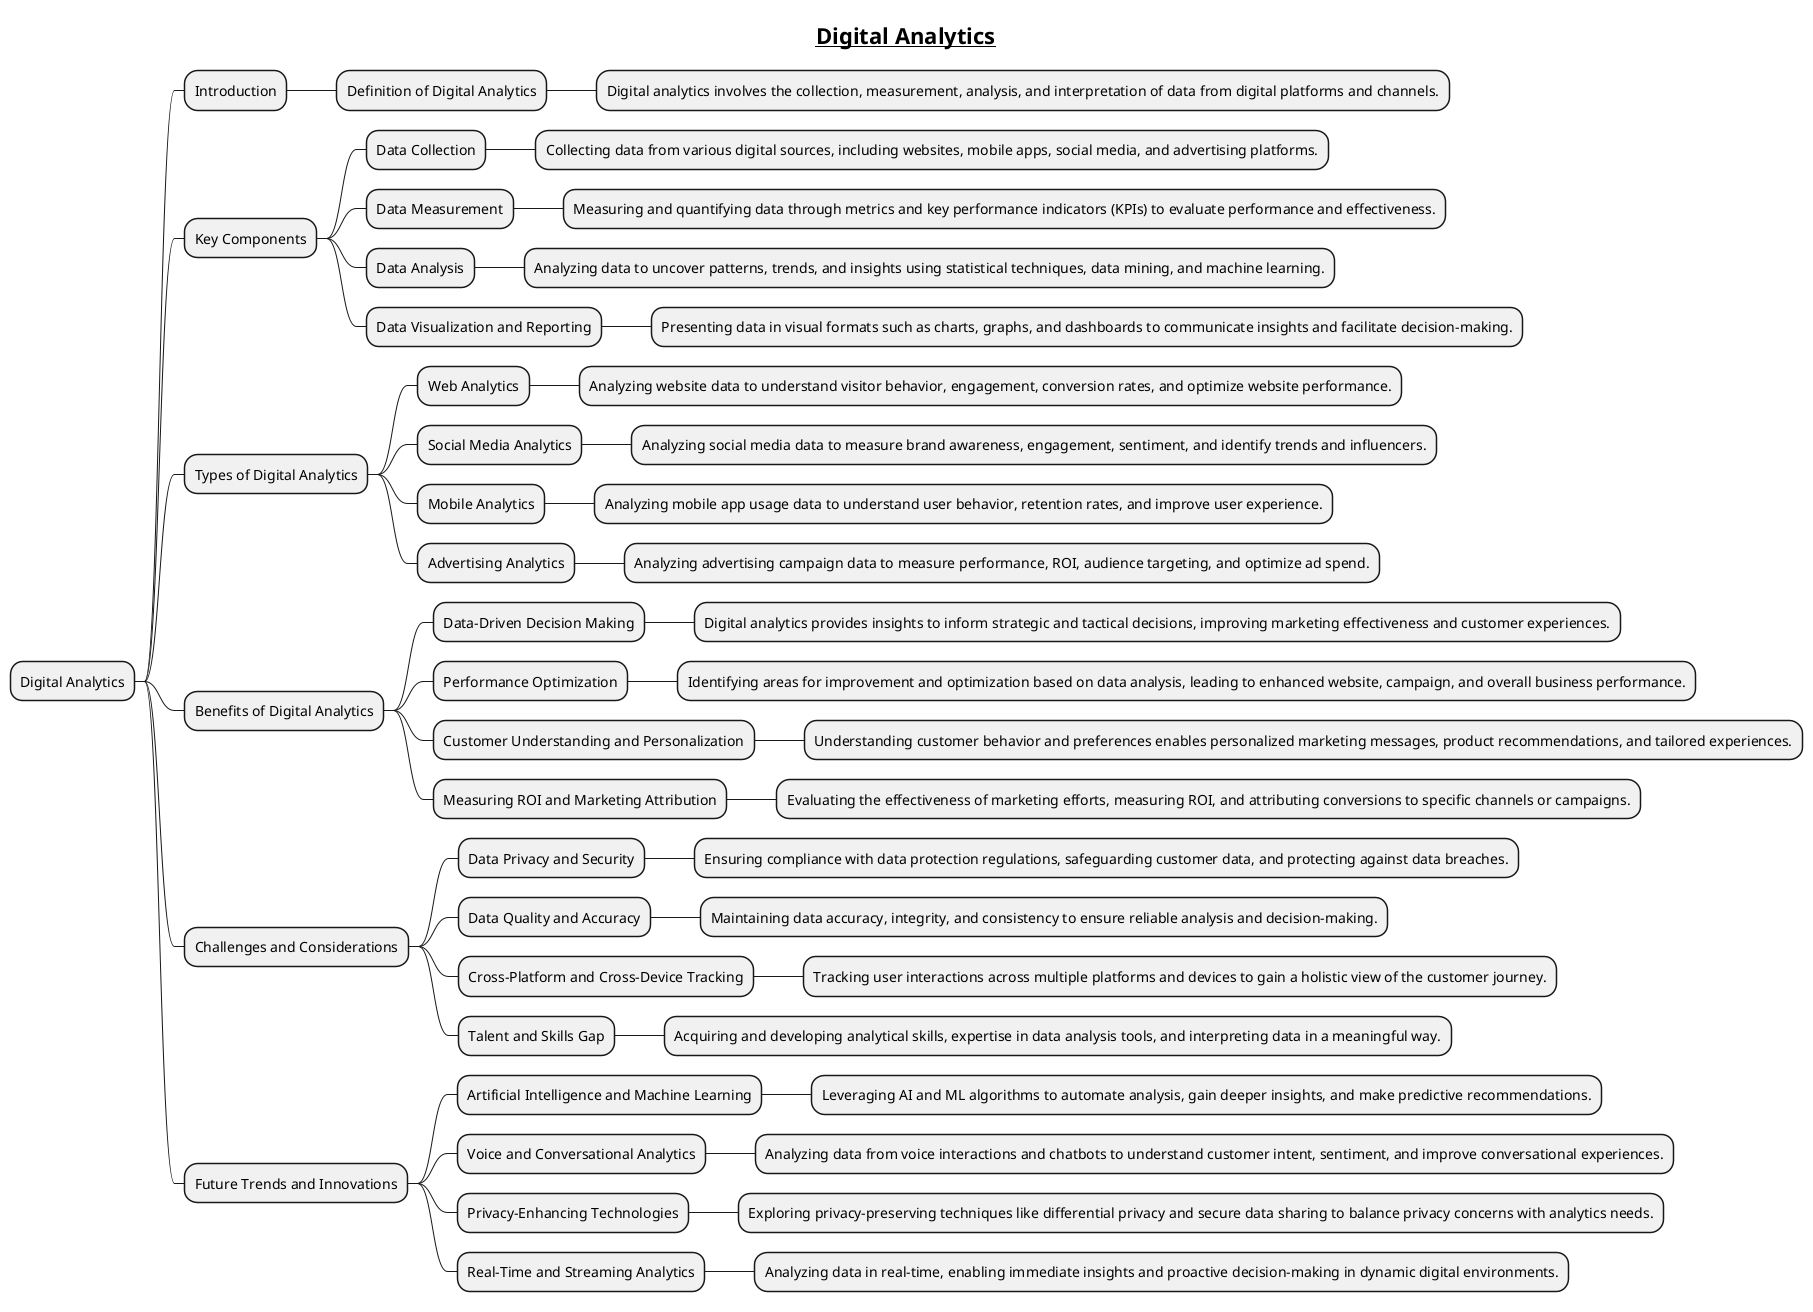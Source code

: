 @startmindmap
title =__Digital Analytics__

* Digital Analytics
** Introduction
*** Definition of Digital Analytics
**** Digital analytics involves the collection, measurement, analysis, and interpretation of data from digital platforms and channels.

** Key Components
*** Data Collection
**** Collecting data from various digital sources, including websites, mobile apps, social media, and advertising platforms.

*** Data Measurement
**** Measuring and quantifying data through metrics and key performance indicators (KPIs) to evaluate performance and effectiveness.

*** Data Analysis
**** Analyzing data to uncover patterns, trends, and insights using statistical techniques, data mining, and machine learning.

*** Data Visualization and Reporting
**** Presenting data in visual formats such as charts, graphs, and dashboards to communicate insights and facilitate decision-making.

** Types of Digital Analytics
*** Web Analytics
**** Analyzing website data to understand visitor behavior, engagement, conversion rates, and optimize website performance.

*** Social Media Analytics
**** Analyzing social media data to measure brand awareness, engagement, sentiment, and identify trends and influencers.

*** Mobile Analytics
**** Analyzing mobile app usage data to understand user behavior, retention rates, and improve user experience.

*** Advertising Analytics
**** Analyzing advertising campaign data to measure performance, ROI, audience targeting, and optimize ad spend.

** Benefits of Digital Analytics
*** Data-Driven Decision Making
**** Digital analytics provides insights to inform strategic and tactical decisions, improving marketing effectiveness and customer experiences.

*** Performance Optimization
**** Identifying areas for improvement and optimization based on data analysis, leading to enhanced website, campaign, and overall business performance.

*** Customer Understanding and Personalization
**** Understanding customer behavior and preferences enables personalized marketing messages, product recommendations, and tailored experiences.

*** Measuring ROI and Marketing Attribution
**** Evaluating the effectiveness of marketing efforts, measuring ROI, and attributing conversions to specific channels or campaigns.

** Challenges and Considerations
*** Data Privacy and Security
**** Ensuring compliance with data protection regulations, safeguarding customer data, and protecting against data breaches.

*** Data Quality and Accuracy
**** Maintaining data accuracy, integrity, and consistency to ensure reliable analysis and decision-making.

*** Cross-Platform and Cross-Device Tracking
**** Tracking user interactions across multiple platforms and devices to gain a holistic view of the customer journey.

*** Talent and Skills Gap
**** Acquiring and developing analytical skills, expertise in data analysis tools, and interpreting data in a meaningful way.

** Future Trends and Innovations
*** Artificial Intelligence and Machine Learning
**** Leveraging AI and ML algorithms to automate analysis, gain deeper insights, and make predictive recommendations.

*** Voice and Conversational Analytics
**** Analyzing data from voice interactions and chatbots to understand customer intent, sentiment, and improve conversational experiences.

*** Privacy-Enhancing Technologies
**** Exploring privacy-preserving techniques like differential privacy and secure data sharing to balance privacy concerns with analytics needs.

*** Real-Time and Streaming Analytics
**** Analyzing data in real-time, enabling immediate insights and proactive decision-making in dynamic digital environments.

@endmindmap
